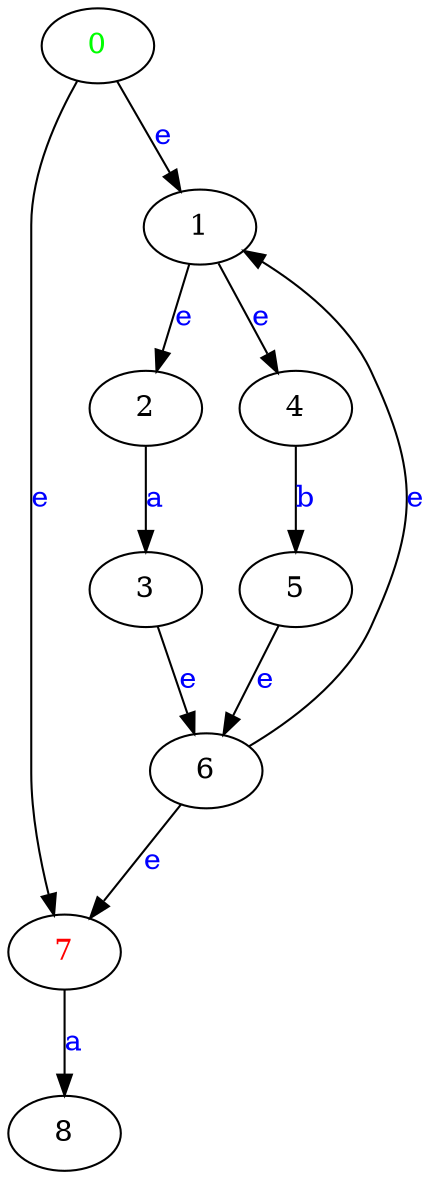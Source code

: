 digraph G {
	"0"->"7"[ label=<<font color="blue">e</font>> ];
	"0"->"1"[ label=<<font color="blue">e</font>> ];
	"1"->"2"[ label=<<font color="blue">e</font>> ];
	"5"->"6"[ label=<<font color="blue">e</font>> ];
	"6"->"1"[ label=<<font color="blue">e</font>> ];
	"6"->"7"[ label=<<font color="blue">e</font>> ];
	"1"->"4"[ label=<<font color="blue">e</font>> ];
	"2"->"3"[ label=<<font color="blue">a</font>> ];
	"4"->"5"[ label=<<font color="blue">b</font>> ];
	"3"->"6"[ label=<<font color="blue">e</font>> ];
	"7"->"8"[ label=<<font color="blue">a</font>> ];
	"0" [ label=<<font color="green">0</font>> ];
	"1";
	"2";
	"3";
	"4";
	"5";
	"6";
	"7" [ label=<<font color="red">7</font>> ];
	"8";

}
